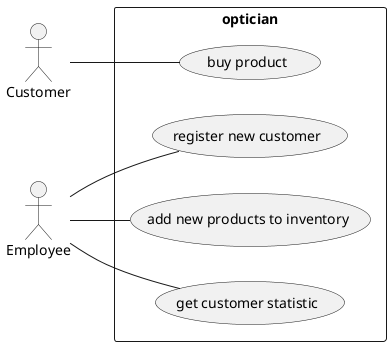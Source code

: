 @startuml
left to right direction
rectangle optician {
    usecase "register new customer" as register
    usecase "buy product" as buy
    usecase "get customer statistic" as statistic
    usecase "add new products to inventory" as newProducts
}
Customer -- buy
Employee -- register
Employee -- statistic
Employee -- newProducts
@enduml